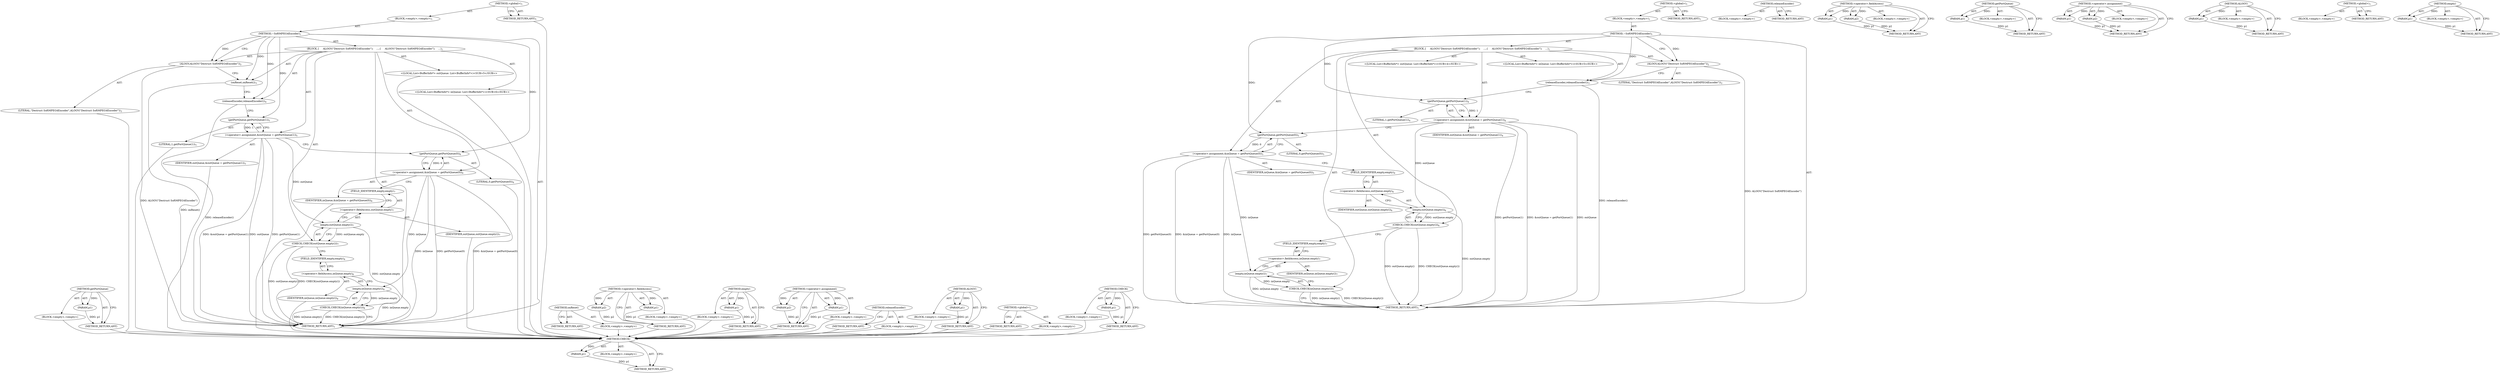 digraph "CHECK" {
vulnerable_70 [label=<(METHOD,CHECK)>];
vulnerable_71 [label=<(PARAM,p1)>];
vulnerable_72 [label=<(BLOCK,&lt;empty&gt;,&lt;empty&gt;)>];
vulnerable_73 [label=<(METHOD_RETURN,ANY)>];
vulnerable_6 [label=<(METHOD,&lt;global&gt;)<SUB>1</SUB>>];
vulnerable_7 [label=<(BLOCK,&lt;empty&gt;,&lt;empty&gt;)<SUB>1</SUB>>];
vulnerable_8 [label=<(METHOD,~SoftMPEG4Encoder)<SUB>1</SUB>>];
vulnerable_9 [label=<(BLOCK,{
     ALOGV(&quot;Destruct SoftMPEG4Encoder&quot;);
    ...,{
     ALOGV(&quot;Destruct SoftMPEG4Encoder&quot;);
    ...)<SUB>1</SUB>>];
vulnerable_10 [label=<(ALOGV,ALOGV(&quot;Destruct SoftMPEG4Encoder&quot;))<SUB>2</SUB>>];
vulnerable_11 [label=<(LITERAL,&quot;Destruct SoftMPEG4Encoder&quot;,ALOGV(&quot;Destruct SoftMPEG4Encoder&quot;))<SUB>2</SUB>>];
vulnerable_12 [label=<(releaseEncoder,releaseEncoder())<SUB>3</SUB>>];
vulnerable_13 [label="<(LOCAL,List&lt;BufferInfo*&gt; outQueue: List&lt;BufferInfo*&gt;)<SUB>4</SUB>>"];
vulnerable_14 [label=<(&lt;operator&gt;.assignment,&amp;outQueue = getPortQueue(1))<SUB>4</SUB>>];
vulnerable_15 [label=<(IDENTIFIER,outQueue,&amp;outQueue = getPortQueue(1))<SUB>4</SUB>>];
vulnerable_16 [label=<(getPortQueue,getPortQueue(1))<SUB>4</SUB>>];
vulnerable_17 [label=<(LITERAL,1,getPortQueue(1))<SUB>4</SUB>>];
vulnerable_18 [label="<(LOCAL,List&lt;BufferInfo*&gt; inQueue: List&lt;BufferInfo*&gt;)<SUB>5</SUB>>"];
vulnerable_19 [label=<(&lt;operator&gt;.assignment,&amp;inQueue = getPortQueue(0))<SUB>5</SUB>>];
vulnerable_20 [label=<(IDENTIFIER,inQueue,&amp;inQueue = getPortQueue(0))<SUB>5</SUB>>];
vulnerable_21 [label=<(getPortQueue,getPortQueue(0))<SUB>5</SUB>>];
vulnerable_22 [label=<(LITERAL,0,getPortQueue(0))<SUB>5</SUB>>];
vulnerable_23 [label=<(CHECK,CHECK(outQueue.empty()))<SUB>6</SUB>>];
vulnerable_24 [label=<(empty,outQueue.empty())<SUB>6</SUB>>];
vulnerable_25 [label=<(&lt;operator&gt;.fieldAccess,outQueue.empty)<SUB>6</SUB>>];
vulnerable_26 [label=<(IDENTIFIER,outQueue,outQueue.empty())<SUB>6</SUB>>];
vulnerable_27 [label=<(FIELD_IDENTIFIER,empty,empty)<SUB>6</SUB>>];
vulnerable_28 [label=<(CHECK,CHECK(inQueue.empty()))<SUB>7</SUB>>];
vulnerable_29 [label=<(empty,inQueue.empty())<SUB>7</SUB>>];
vulnerable_30 [label=<(&lt;operator&gt;.fieldAccess,inQueue.empty)<SUB>7</SUB>>];
vulnerable_31 [label=<(IDENTIFIER,inQueue,inQueue.empty())<SUB>7</SUB>>];
vulnerable_32 [label=<(FIELD_IDENTIFIER,empty,empty)<SUB>7</SUB>>];
vulnerable_33 [label=<(METHOD_RETURN,ANY)<SUB>1</SUB>>];
vulnerable_35 [label=<(METHOD_RETURN,ANY)<SUB>1</SUB>>];
vulnerable_58 [label=<(METHOD,releaseEncoder)>];
vulnerable_59 [label=<(BLOCK,&lt;empty&gt;,&lt;empty&gt;)>];
vulnerable_60 [label=<(METHOD_RETURN,ANY)>];
vulnerable_78 [label=<(METHOD,&lt;operator&gt;.fieldAccess)>];
vulnerable_79 [label=<(PARAM,p1)>];
vulnerable_80 [label=<(PARAM,p2)>];
vulnerable_81 [label=<(BLOCK,&lt;empty&gt;,&lt;empty&gt;)>];
vulnerable_82 [label=<(METHOD_RETURN,ANY)>];
vulnerable_66 [label=<(METHOD,getPortQueue)>];
vulnerable_67 [label=<(PARAM,p1)>];
vulnerable_68 [label=<(BLOCK,&lt;empty&gt;,&lt;empty&gt;)>];
vulnerable_69 [label=<(METHOD_RETURN,ANY)>];
vulnerable_61 [label=<(METHOD,&lt;operator&gt;.assignment)>];
vulnerable_62 [label=<(PARAM,p1)>];
vulnerable_63 [label=<(PARAM,p2)>];
vulnerable_64 [label=<(BLOCK,&lt;empty&gt;,&lt;empty&gt;)>];
vulnerable_65 [label=<(METHOD_RETURN,ANY)>];
vulnerable_54 [label=<(METHOD,ALOGV)>];
vulnerable_55 [label=<(PARAM,p1)>];
vulnerable_56 [label=<(BLOCK,&lt;empty&gt;,&lt;empty&gt;)>];
vulnerable_57 [label=<(METHOD_RETURN,ANY)>];
vulnerable_48 [label=<(METHOD,&lt;global&gt;)<SUB>1</SUB>>];
vulnerable_49 [label=<(BLOCK,&lt;empty&gt;,&lt;empty&gt;)>];
vulnerable_50 [label=<(METHOD_RETURN,ANY)>];
vulnerable_74 [label=<(METHOD,empty)>];
vulnerable_75 [label=<(PARAM,p1)>];
vulnerable_76 [label=<(BLOCK,&lt;empty&gt;,&lt;empty&gt;)>];
vulnerable_77 [label=<(METHOD_RETURN,ANY)>];
fixed_70 [label=<(METHOD,getPortQueue)>];
fixed_71 [label=<(PARAM,p1)>];
fixed_72 [label=<(BLOCK,&lt;empty&gt;,&lt;empty&gt;)>];
fixed_73 [label=<(METHOD_RETURN,ANY)>];
fixed_6 [label=<(METHOD,&lt;global&gt;)<SUB>1</SUB>>];
fixed_7 [label=<(BLOCK,&lt;empty&gt;,&lt;empty&gt;)<SUB>1</SUB>>];
fixed_8 [label=<(METHOD,~SoftMPEG4Encoder)<SUB>1</SUB>>];
fixed_9 [label=<(BLOCK,{
     ALOGV(&quot;Destruct SoftMPEG4Encoder&quot;);
    ...,{
     ALOGV(&quot;Destruct SoftMPEG4Encoder&quot;);
    ...)<SUB>1</SUB>>];
fixed_10 [label=<(ALOGV,ALOGV(&quot;Destruct SoftMPEG4Encoder&quot;))<SUB>2</SUB>>];
fixed_11 [label=<(LITERAL,&quot;Destruct SoftMPEG4Encoder&quot;,ALOGV(&quot;Destruct SoftMPEG4Encoder&quot;))<SUB>2</SUB>>];
fixed_12 [label=<(onReset,onReset())<SUB>3</SUB>>];
fixed_13 [label=<(releaseEncoder,releaseEncoder())<SUB>4</SUB>>];
fixed_14 [label="<(LOCAL,List&lt;BufferInfo*&gt; outQueue: List&lt;BufferInfo*&gt;)<SUB>5</SUB>>"];
fixed_15 [label=<(&lt;operator&gt;.assignment,&amp;outQueue = getPortQueue(1))<SUB>5</SUB>>];
fixed_16 [label=<(IDENTIFIER,outQueue,&amp;outQueue = getPortQueue(1))<SUB>5</SUB>>];
fixed_17 [label=<(getPortQueue,getPortQueue(1))<SUB>5</SUB>>];
fixed_18 [label=<(LITERAL,1,getPortQueue(1))<SUB>5</SUB>>];
fixed_19 [label="<(LOCAL,List&lt;BufferInfo*&gt; inQueue: List&lt;BufferInfo*&gt;)<SUB>6</SUB>>"];
fixed_20 [label=<(&lt;operator&gt;.assignment,&amp;inQueue = getPortQueue(0))<SUB>6</SUB>>];
fixed_21 [label=<(IDENTIFIER,inQueue,&amp;inQueue = getPortQueue(0))<SUB>6</SUB>>];
fixed_22 [label=<(getPortQueue,getPortQueue(0))<SUB>6</SUB>>];
fixed_23 [label=<(LITERAL,0,getPortQueue(0))<SUB>6</SUB>>];
fixed_24 [label=<(CHECK,CHECK(outQueue.empty()))<SUB>7</SUB>>];
fixed_25 [label=<(empty,outQueue.empty())<SUB>7</SUB>>];
fixed_26 [label=<(&lt;operator&gt;.fieldAccess,outQueue.empty)<SUB>7</SUB>>];
fixed_27 [label=<(IDENTIFIER,outQueue,outQueue.empty())<SUB>7</SUB>>];
fixed_28 [label=<(FIELD_IDENTIFIER,empty,empty)<SUB>7</SUB>>];
fixed_29 [label=<(CHECK,CHECK(inQueue.empty()))<SUB>8</SUB>>];
fixed_30 [label=<(empty,inQueue.empty())<SUB>8</SUB>>];
fixed_31 [label=<(&lt;operator&gt;.fieldAccess,inQueue.empty)<SUB>8</SUB>>];
fixed_32 [label=<(IDENTIFIER,inQueue,inQueue.empty())<SUB>8</SUB>>];
fixed_33 [label=<(FIELD_IDENTIFIER,empty,empty)<SUB>8</SUB>>];
fixed_34 [label=<(METHOD_RETURN,ANY)<SUB>1</SUB>>];
fixed_36 [label=<(METHOD_RETURN,ANY)<SUB>1</SUB>>];
fixed_59 [label=<(METHOD,onReset)>];
fixed_60 [label=<(BLOCK,&lt;empty&gt;,&lt;empty&gt;)>];
fixed_61 [label=<(METHOD_RETURN,ANY)>];
fixed_82 [label=<(METHOD,&lt;operator&gt;.fieldAccess)>];
fixed_83 [label=<(PARAM,p1)>];
fixed_84 [label=<(PARAM,p2)>];
fixed_85 [label=<(BLOCK,&lt;empty&gt;,&lt;empty&gt;)>];
fixed_86 [label=<(METHOD_RETURN,ANY)>];
fixed_78 [label=<(METHOD,empty)>];
fixed_79 [label=<(PARAM,p1)>];
fixed_80 [label=<(BLOCK,&lt;empty&gt;,&lt;empty&gt;)>];
fixed_81 [label=<(METHOD_RETURN,ANY)>];
fixed_65 [label=<(METHOD,&lt;operator&gt;.assignment)>];
fixed_66 [label=<(PARAM,p1)>];
fixed_67 [label=<(PARAM,p2)>];
fixed_68 [label=<(BLOCK,&lt;empty&gt;,&lt;empty&gt;)>];
fixed_69 [label=<(METHOD_RETURN,ANY)>];
fixed_62 [label=<(METHOD,releaseEncoder)>];
fixed_63 [label=<(BLOCK,&lt;empty&gt;,&lt;empty&gt;)>];
fixed_64 [label=<(METHOD_RETURN,ANY)>];
fixed_55 [label=<(METHOD,ALOGV)>];
fixed_56 [label=<(PARAM,p1)>];
fixed_57 [label=<(BLOCK,&lt;empty&gt;,&lt;empty&gt;)>];
fixed_58 [label=<(METHOD_RETURN,ANY)>];
fixed_49 [label=<(METHOD,&lt;global&gt;)<SUB>1</SUB>>];
fixed_50 [label=<(BLOCK,&lt;empty&gt;,&lt;empty&gt;)>];
fixed_51 [label=<(METHOD_RETURN,ANY)>];
fixed_74 [label=<(METHOD,CHECK)>];
fixed_75 [label=<(PARAM,p1)>];
fixed_76 [label=<(BLOCK,&lt;empty&gt;,&lt;empty&gt;)>];
fixed_77 [label=<(METHOD_RETURN,ANY)>];
vulnerable_70 -> vulnerable_71  [key=0, label="AST: "];
vulnerable_70 -> vulnerable_71  [key=1, label="DDG: "];
vulnerable_70 -> vulnerable_72  [key=0, label="AST: "];
vulnerable_70 -> vulnerable_73  [key=0, label="AST: "];
vulnerable_70 -> vulnerable_73  [key=1, label="CFG: "];
vulnerable_71 -> vulnerable_73  [key=0, label="DDG: p1"];
vulnerable_6 -> vulnerable_7  [key=0, label="AST: "];
vulnerable_6 -> vulnerable_35  [key=0, label="AST: "];
vulnerable_6 -> vulnerable_35  [key=1, label="CFG: "];
vulnerable_7 -> vulnerable_8  [key=0, label="AST: "];
vulnerable_8 -> vulnerable_9  [key=0, label="AST: "];
vulnerable_8 -> vulnerable_33  [key=0, label="AST: "];
vulnerable_8 -> vulnerable_10  [key=0, label="CFG: "];
vulnerable_8 -> vulnerable_10  [key=1, label="DDG: "];
vulnerable_8 -> vulnerable_12  [key=0, label="DDG: "];
vulnerable_8 -> vulnerable_16  [key=0, label="DDG: "];
vulnerable_8 -> vulnerable_21  [key=0, label="DDG: "];
vulnerable_9 -> vulnerable_10  [key=0, label="AST: "];
vulnerable_9 -> vulnerable_12  [key=0, label="AST: "];
vulnerable_9 -> vulnerable_13  [key=0, label="AST: "];
vulnerable_9 -> vulnerable_14  [key=0, label="AST: "];
vulnerable_9 -> vulnerable_18  [key=0, label="AST: "];
vulnerable_9 -> vulnerable_19  [key=0, label="AST: "];
vulnerable_9 -> vulnerable_23  [key=0, label="AST: "];
vulnerable_9 -> vulnerable_28  [key=0, label="AST: "];
vulnerable_10 -> vulnerable_11  [key=0, label="AST: "];
vulnerable_10 -> vulnerable_12  [key=0, label="CFG: "];
vulnerable_10 -> vulnerable_33  [key=0, label="DDG: ALOGV(&quot;Destruct SoftMPEG4Encoder&quot;)"];
vulnerable_12 -> vulnerable_16  [key=0, label="CFG: "];
vulnerable_12 -> vulnerable_33  [key=0, label="DDG: releaseEncoder()"];
vulnerable_14 -> vulnerable_15  [key=0, label="AST: "];
vulnerable_14 -> vulnerable_16  [key=0, label="AST: "];
vulnerable_14 -> vulnerable_21  [key=0, label="CFG: "];
vulnerable_14 -> vulnerable_33  [key=0, label="DDG: outQueue"];
vulnerable_14 -> vulnerable_33  [key=1, label="DDG: getPortQueue(1)"];
vulnerable_14 -> vulnerable_33  [key=2, label="DDG: &amp;outQueue = getPortQueue(1)"];
vulnerable_14 -> vulnerable_24  [key=0, label="DDG: outQueue"];
vulnerable_16 -> vulnerable_17  [key=0, label="AST: "];
vulnerable_16 -> vulnerable_14  [key=0, label="CFG: "];
vulnerable_16 -> vulnerable_14  [key=1, label="DDG: 1"];
vulnerable_19 -> vulnerable_20  [key=0, label="AST: "];
vulnerable_19 -> vulnerable_21  [key=0, label="AST: "];
vulnerable_19 -> vulnerable_27  [key=0, label="CFG: "];
vulnerable_19 -> vulnerable_33  [key=0, label="DDG: inQueue"];
vulnerable_19 -> vulnerable_33  [key=1, label="DDG: getPortQueue(0)"];
vulnerable_19 -> vulnerable_33  [key=2, label="DDG: &amp;inQueue = getPortQueue(0)"];
vulnerable_19 -> vulnerable_29  [key=0, label="DDG: inQueue"];
vulnerable_21 -> vulnerable_22  [key=0, label="AST: "];
vulnerable_21 -> vulnerable_19  [key=0, label="CFG: "];
vulnerable_21 -> vulnerable_19  [key=1, label="DDG: 0"];
vulnerable_23 -> vulnerable_24  [key=0, label="AST: "];
vulnerable_23 -> vulnerable_32  [key=0, label="CFG: "];
vulnerable_23 -> vulnerable_33  [key=0, label="DDG: outQueue.empty()"];
vulnerable_23 -> vulnerable_33  [key=1, label="DDG: CHECK(outQueue.empty())"];
vulnerable_24 -> vulnerable_25  [key=0, label="AST: "];
vulnerable_24 -> vulnerable_23  [key=0, label="CFG: "];
vulnerable_24 -> vulnerable_23  [key=1, label="DDG: outQueue.empty"];
vulnerable_24 -> vulnerable_33  [key=0, label="DDG: outQueue.empty"];
vulnerable_25 -> vulnerable_26  [key=0, label="AST: "];
vulnerable_25 -> vulnerable_27  [key=0, label="AST: "];
vulnerable_25 -> vulnerable_24  [key=0, label="CFG: "];
vulnerable_27 -> vulnerable_25  [key=0, label="CFG: "];
vulnerable_28 -> vulnerable_29  [key=0, label="AST: "];
vulnerable_28 -> vulnerable_33  [key=0, label="CFG: "];
vulnerable_28 -> vulnerable_33  [key=1, label="DDG: inQueue.empty()"];
vulnerable_28 -> vulnerable_33  [key=2, label="DDG: CHECK(inQueue.empty())"];
vulnerable_29 -> vulnerable_30  [key=0, label="AST: "];
vulnerable_29 -> vulnerable_28  [key=0, label="CFG: "];
vulnerable_29 -> vulnerable_28  [key=1, label="DDG: inQueue.empty"];
vulnerable_29 -> vulnerable_33  [key=0, label="DDG: inQueue.empty"];
vulnerable_30 -> vulnerable_31  [key=0, label="AST: "];
vulnerable_30 -> vulnerable_32  [key=0, label="AST: "];
vulnerable_30 -> vulnerable_29  [key=0, label="CFG: "];
vulnerable_32 -> vulnerable_30  [key=0, label="CFG: "];
vulnerable_58 -> vulnerable_59  [key=0, label="AST: "];
vulnerable_58 -> vulnerable_60  [key=0, label="AST: "];
vulnerable_58 -> vulnerable_60  [key=1, label="CFG: "];
vulnerable_78 -> vulnerable_79  [key=0, label="AST: "];
vulnerable_78 -> vulnerable_79  [key=1, label="DDG: "];
vulnerable_78 -> vulnerable_81  [key=0, label="AST: "];
vulnerable_78 -> vulnerable_80  [key=0, label="AST: "];
vulnerable_78 -> vulnerable_80  [key=1, label="DDG: "];
vulnerable_78 -> vulnerable_82  [key=0, label="AST: "];
vulnerable_78 -> vulnerable_82  [key=1, label="CFG: "];
vulnerable_79 -> vulnerable_82  [key=0, label="DDG: p1"];
vulnerable_80 -> vulnerable_82  [key=0, label="DDG: p2"];
vulnerable_66 -> vulnerable_67  [key=0, label="AST: "];
vulnerable_66 -> vulnerable_67  [key=1, label="DDG: "];
vulnerable_66 -> vulnerable_68  [key=0, label="AST: "];
vulnerable_66 -> vulnerable_69  [key=0, label="AST: "];
vulnerable_66 -> vulnerable_69  [key=1, label="CFG: "];
vulnerable_67 -> vulnerable_69  [key=0, label="DDG: p1"];
vulnerable_61 -> vulnerable_62  [key=0, label="AST: "];
vulnerable_61 -> vulnerable_62  [key=1, label="DDG: "];
vulnerable_61 -> vulnerable_64  [key=0, label="AST: "];
vulnerable_61 -> vulnerable_63  [key=0, label="AST: "];
vulnerable_61 -> vulnerable_63  [key=1, label="DDG: "];
vulnerable_61 -> vulnerable_65  [key=0, label="AST: "];
vulnerable_61 -> vulnerable_65  [key=1, label="CFG: "];
vulnerable_62 -> vulnerable_65  [key=0, label="DDG: p1"];
vulnerable_63 -> vulnerable_65  [key=0, label="DDG: p2"];
vulnerable_54 -> vulnerable_55  [key=0, label="AST: "];
vulnerable_54 -> vulnerable_55  [key=1, label="DDG: "];
vulnerable_54 -> vulnerable_56  [key=0, label="AST: "];
vulnerable_54 -> vulnerable_57  [key=0, label="AST: "];
vulnerable_54 -> vulnerable_57  [key=1, label="CFG: "];
vulnerable_55 -> vulnerable_57  [key=0, label="DDG: p1"];
vulnerable_48 -> vulnerable_49  [key=0, label="AST: "];
vulnerable_48 -> vulnerable_50  [key=0, label="AST: "];
vulnerable_48 -> vulnerable_50  [key=1, label="CFG: "];
vulnerable_74 -> vulnerable_75  [key=0, label="AST: "];
vulnerable_74 -> vulnerable_75  [key=1, label="DDG: "];
vulnerable_74 -> vulnerable_76  [key=0, label="AST: "];
vulnerable_74 -> vulnerable_77  [key=0, label="AST: "];
vulnerable_74 -> vulnerable_77  [key=1, label="CFG: "];
vulnerable_75 -> vulnerable_77  [key=0, label="DDG: p1"];
fixed_70 -> fixed_71  [key=0, label="AST: "];
fixed_70 -> fixed_71  [key=1, label="DDG: "];
fixed_70 -> fixed_72  [key=0, label="AST: "];
fixed_70 -> fixed_73  [key=0, label="AST: "];
fixed_70 -> fixed_73  [key=1, label="CFG: "];
fixed_71 -> fixed_73  [key=0, label="DDG: p1"];
fixed_72 -> vulnerable_70  [key=0];
fixed_73 -> vulnerable_70  [key=0];
fixed_6 -> fixed_7  [key=0, label="AST: "];
fixed_6 -> fixed_36  [key=0, label="AST: "];
fixed_6 -> fixed_36  [key=1, label="CFG: "];
fixed_7 -> fixed_8  [key=0, label="AST: "];
fixed_8 -> fixed_9  [key=0, label="AST: "];
fixed_8 -> fixed_34  [key=0, label="AST: "];
fixed_8 -> fixed_10  [key=0, label="CFG: "];
fixed_8 -> fixed_10  [key=1, label="DDG: "];
fixed_8 -> fixed_12  [key=0, label="DDG: "];
fixed_8 -> fixed_13  [key=0, label="DDG: "];
fixed_8 -> fixed_17  [key=0, label="DDG: "];
fixed_8 -> fixed_22  [key=0, label="DDG: "];
fixed_9 -> fixed_10  [key=0, label="AST: "];
fixed_9 -> fixed_12  [key=0, label="AST: "];
fixed_9 -> fixed_13  [key=0, label="AST: "];
fixed_9 -> fixed_14  [key=0, label="AST: "];
fixed_9 -> fixed_15  [key=0, label="AST: "];
fixed_9 -> fixed_19  [key=0, label="AST: "];
fixed_9 -> fixed_20  [key=0, label="AST: "];
fixed_9 -> fixed_24  [key=0, label="AST: "];
fixed_9 -> fixed_29  [key=0, label="AST: "];
fixed_10 -> fixed_11  [key=0, label="AST: "];
fixed_10 -> fixed_12  [key=0, label="CFG: "];
fixed_10 -> fixed_34  [key=0, label="DDG: ALOGV(&quot;Destruct SoftMPEG4Encoder&quot;)"];
fixed_11 -> vulnerable_70  [key=0];
fixed_12 -> fixed_13  [key=0, label="CFG: "];
fixed_12 -> fixed_34  [key=0, label="DDG: onReset()"];
fixed_13 -> fixed_17  [key=0, label="CFG: "];
fixed_13 -> fixed_34  [key=0, label="DDG: releaseEncoder()"];
fixed_14 -> vulnerable_70  [key=0];
fixed_15 -> fixed_16  [key=0, label="AST: "];
fixed_15 -> fixed_17  [key=0, label="AST: "];
fixed_15 -> fixed_22  [key=0, label="CFG: "];
fixed_15 -> fixed_34  [key=0, label="DDG: outQueue"];
fixed_15 -> fixed_34  [key=1, label="DDG: getPortQueue(1)"];
fixed_15 -> fixed_34  [key=2, label="DDG: &amp;outQueue = getPortQueue(1)"];
fixed_15 -> fixed_25  [key=0, label="DDG: outQueue"];
fixed_16 -> vulnerable_70  [key=0];
fixed_17 -> fixed_18  [key=0, label="AST: "];
fixed_17 -> fixed_15  [key=0, label="CFG: "];
fixed_17 -> fixed_15  [key=1, label="DDG: 1"];
fixed_18 -> vulnerable_70  [key=0];
fixed_19 -> vulnerable_70  [key=0];
fixed_20 -> fixed_21  [key=0, label="AST: "];
fixed_20 -> fixed_22  [key=0, label="AST: "];
fixed_20 -> fixed_28  [key=0, label="CFG: "];
fixed_20 -> fixed_34  [key=0, label="DDG: inQueue"];
fixed_20 -> fixed_34  [key=1, label="DDG: getPortQueue(0)"];
fixed_20 -> fixed_34  [key=2, label="DDG: &amp;inQueue = getPortQueue(0)"];
fixed_20 -> fixed_30  [key=0, label="DDG: inQueue"];
fixed_21 -> vulnerable_70  [key=0];
fixed_22 -> fixed_23  [key=0, label="AST: "];
fixed_22 -> fixed_20  [key=0, label="CFG: "];
fixed_22 -> fixed_20  [key=1, label="DDG: 0"];
fixed_23 -> vulnerable_70  [key=0];
fixed_24 -> fixed_25  [key=0, label="AST: "];
fixed_24 -> fixed_33  [key=0, label="CFG: "];
fixed_24 -> fixed_34  [key=0, label="DDG: outQueue.empty()"];
fixed_24 -> fixed_34  [key=1, label="DDG: CHECK(outQueue.empty())"];
fixed_25 -> fixed_26  [key=0, label="AST: "];
fixed_25 -> fixed_24  [key=0, label="CFG: "];
fixed_25 -> fixed_24  [key=1, label="DDG: outQueue.empty"];
fixed_25 -> fixed_34  [key=0, label="DDG: outQueue.empty"];
fixed_26 -> fixed_27  [key=0, label="AST: "];
fixed_26 -> fixed_28  [key=0, label="AST: "];
fixed_26 -> fixed_25  [key=0, label="CFG: "];
fixed_27 -> vulnerable_70  [key=0];
fixed_28 -> fixed_26  [key=0, label="CFG: "];
fixed_29 -> fixed_30  [key=0, label="AST: "];
fixed_29 -> fixed_34  [key=0, label="CFG: "];
fixed_29 -> fixed_34  [key=1, label="DDG: inQueue.empty()"];
fixed_29 -> fixed_34  [key=2, label="DDG: CHECK(inQueue.empty())"];
fixed_30 -> fixed_31  [key=0, label="AST: "];
fixed_30 -> fixed_29  [key=0, label="CFG: "];
fixed_30 -> fixed_29  [key=1, label="DDG: inQueue.empty"];
fixed_30 -> fixed_34  [key=0, label="DDG: inQueue.empty"];
fixed_31 -> fixed_32  [key=0, label="AST: "];
fixed_31 -> fixed_33  [key=0, label="AST: "];
fixed_31 -> fixed_30  [key=0, label="CFG: "];
fixed_32 -> vulnerable_70  [key=0];
fixed_33 -> fixed_31  [key=0, label="CFG: "];
fixed_34 -> vulnerable_70  [key=0];
fixed_36 -> vulnerable_70  [key=0];
fixed_59 -> fixed_60  [key=0, label="AST: "];
fixed_59 -> fixed_61  [key=0, label="AST: "];
fixed_59 -> fixed_61  [key=1, label="CFG: "];
fixed_60 -> vulnerable_70  [key=0];
fixed_61 -> vulnerable_70  [key=0];
fixed_82 -> fixed_83  [key=0, label="AST: "];
fixed_82 -> fixed_83  [key=1, label="DDG: "];
fixed_82 -> fixed_85  [key=0, label="AST: "];
fixed_82 -> fixed_84  [key=0, label="AST: "];
fixed_82 -> fixed_84  [key=1, label="DDG: "];
fixed_82 -> fixed_86  [key=0, label="AST: "];
fixed_82 -> fixed_86  [key=1, label="CFG: "];
fixed_83 -> fixed_86  [key=0, label="DDG: p1"];
fixed_84 -> fixed_86  [key=0, label="DDG: p2"];
fixed_85 -> vulnerable_70  [key=0];
fixed_86 -> vulnerable_70  [key=0];
fixed_78 -> fixed_79  [key=0, label="AST: "];
fixed_78 -> fixed_79  [key=1, label="DDG: "];
fixed_78 -> fixed_80  [key=0, label="AST: "];
fixed_78 -> fixed_81  [key=0, label="AST: "];
fixed_78 -> fixed_81  [key=1, label="CFG: "];
fixed_79 -> fixed_81  [key=0, label="DDG: p1"];
fixed_80 -> vulnerable_70  [key=0];
fixed_81 -> vulnerable_70  [key=0];
fixed_65 -> fixed_66  [key=0, label="AST: "];
fixed_65 -> fixed_66  [key=1, label="DDG: "];
fixed_65 -> fixed_68  [key=0, label="AST: "];
fixed_65 -> fixed_67  [key=0, label="AST: "];
fixed_65 -> fixed_67  [key=1, label="DDG: "];
fixed_65 -> fixed_69  [key=0, label="AST: "];
fixed_65 -> fixed_69  [key=1, label="CFG: "];
fixed_66 -> fixed_69  [key=0, label="DDG: p1"];
fixed_67 -> fixed_69  [key=0, label="DDG: p2"];
fixed_68 -> vulnerable_70  [key=0];
fixed_69 -> vulnerable_70  [key=0];
fixed_62 -> fixed_63  [key=0, label="AST: "];
fixed_62 -> fixed_64  [key=0, label="AST: "];
fixed_62 -> fixed_64  [key=1, label="CFG: "];
fixed_63 -> vulnerable_70  [key=0];
fixed_64 -> vulnerable_70  [key=0];
fixed_55 -> fixed_56  [key=0, label="AST: "];
fixed_55 -> fixed_56  [key=1, label="DDG: "];
fixed_55 -> fixed_57  [key=0, label="AST: "];
fixed_55 -> fixed_58  [key=0, label="AST: "];
fixed_55 -> fixed_58  [key=1, label="CFG: "];
fixed_56 -> fixed_58  [key=0, label="DDG: p1"];
fixed_57 -> vulnerable_70  [key=0];
fixed_58 -> vulnerable_70  [key=0];
fixed_49 -> fixed_50  [key=0, label="AST: "];
fixed_49 -> fixed_51  [key=0, label="AST: "];
fixed_49 -> fixed_51  [key=1, label="CFG: "];
fixed_50 -> vulnerable_70  [key=0];
fixed_51 -> vulnerable_70  [key=0];
fixed_74 -> fixed_75  [key=0, label="AST: "];
fixed_74 -> fixed_75  [key=1, label="DDG: "];
fixed_74 -> fixed_76  [key=0, label="AST: "];
fixed_74 -> fixed_77  [key=0, label="AST: "];
fixed_74 -> fixed_77  [key=1, label="CFG: "];
fixed_75 -> fixed_77  [key=0, label="DDG: p1"];
fixed_76 -> vulnerable_70  [key=0];
fixed_77 -> vulnerable_70  [key=0];
}
